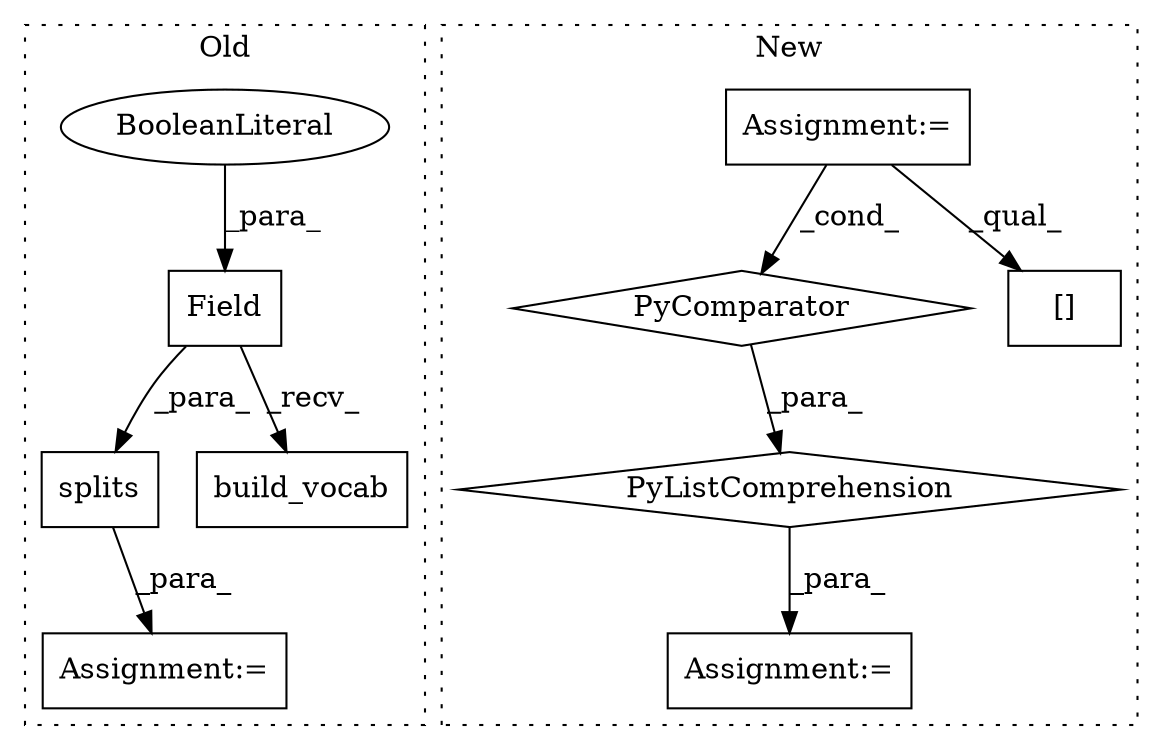 digraph G {
subgraph cluster0 {
1 [label="Field" a="32" s="377,416" l="6,1" shape="box"];
3 [label="splits" a="32" s="494,555" l="12,2" shape="box"];
4 [label="BooleanLiteral" a="9" s="412" l="4" shape="ellipse"];
5 [label="build_vocab" a="32" s="602,626" l="12,1" shape="box"];
8 [label="Assignment:=" a="7" s="483" l="2" shape="box"];
label = "Old";
style="dotted";
}
subgraph cluster1 {
2 [label="PyListComprehension" a="109" s="1015" l="148" shape="diamond"];
6 [label="PyComparator" a="113" s="1129" l="26" shape="diamond"];
7 [label="Assignment:=" a="7" s="1003" l="12" shape="box"];
9 [label="Assignment:=" a="7" s="1129" l="26" shape="box"];
10 [label="[]" a="2" s="1015,1067" l="51,1" shape="box"];
label = "New";
style="dotted";
}
1 -> 3 [label="_para_"];
1 -> 5 [label="_recv_"];
2 -> 7 [label="_para_"];
3 -> 8 [label="_para_"];
4 -> 1 [label="_para_"];
6 -> 2 [label="_para_"];
9 -> 10 [label="_qual_"];
9 -> 6 [label="_cond_"];
}
